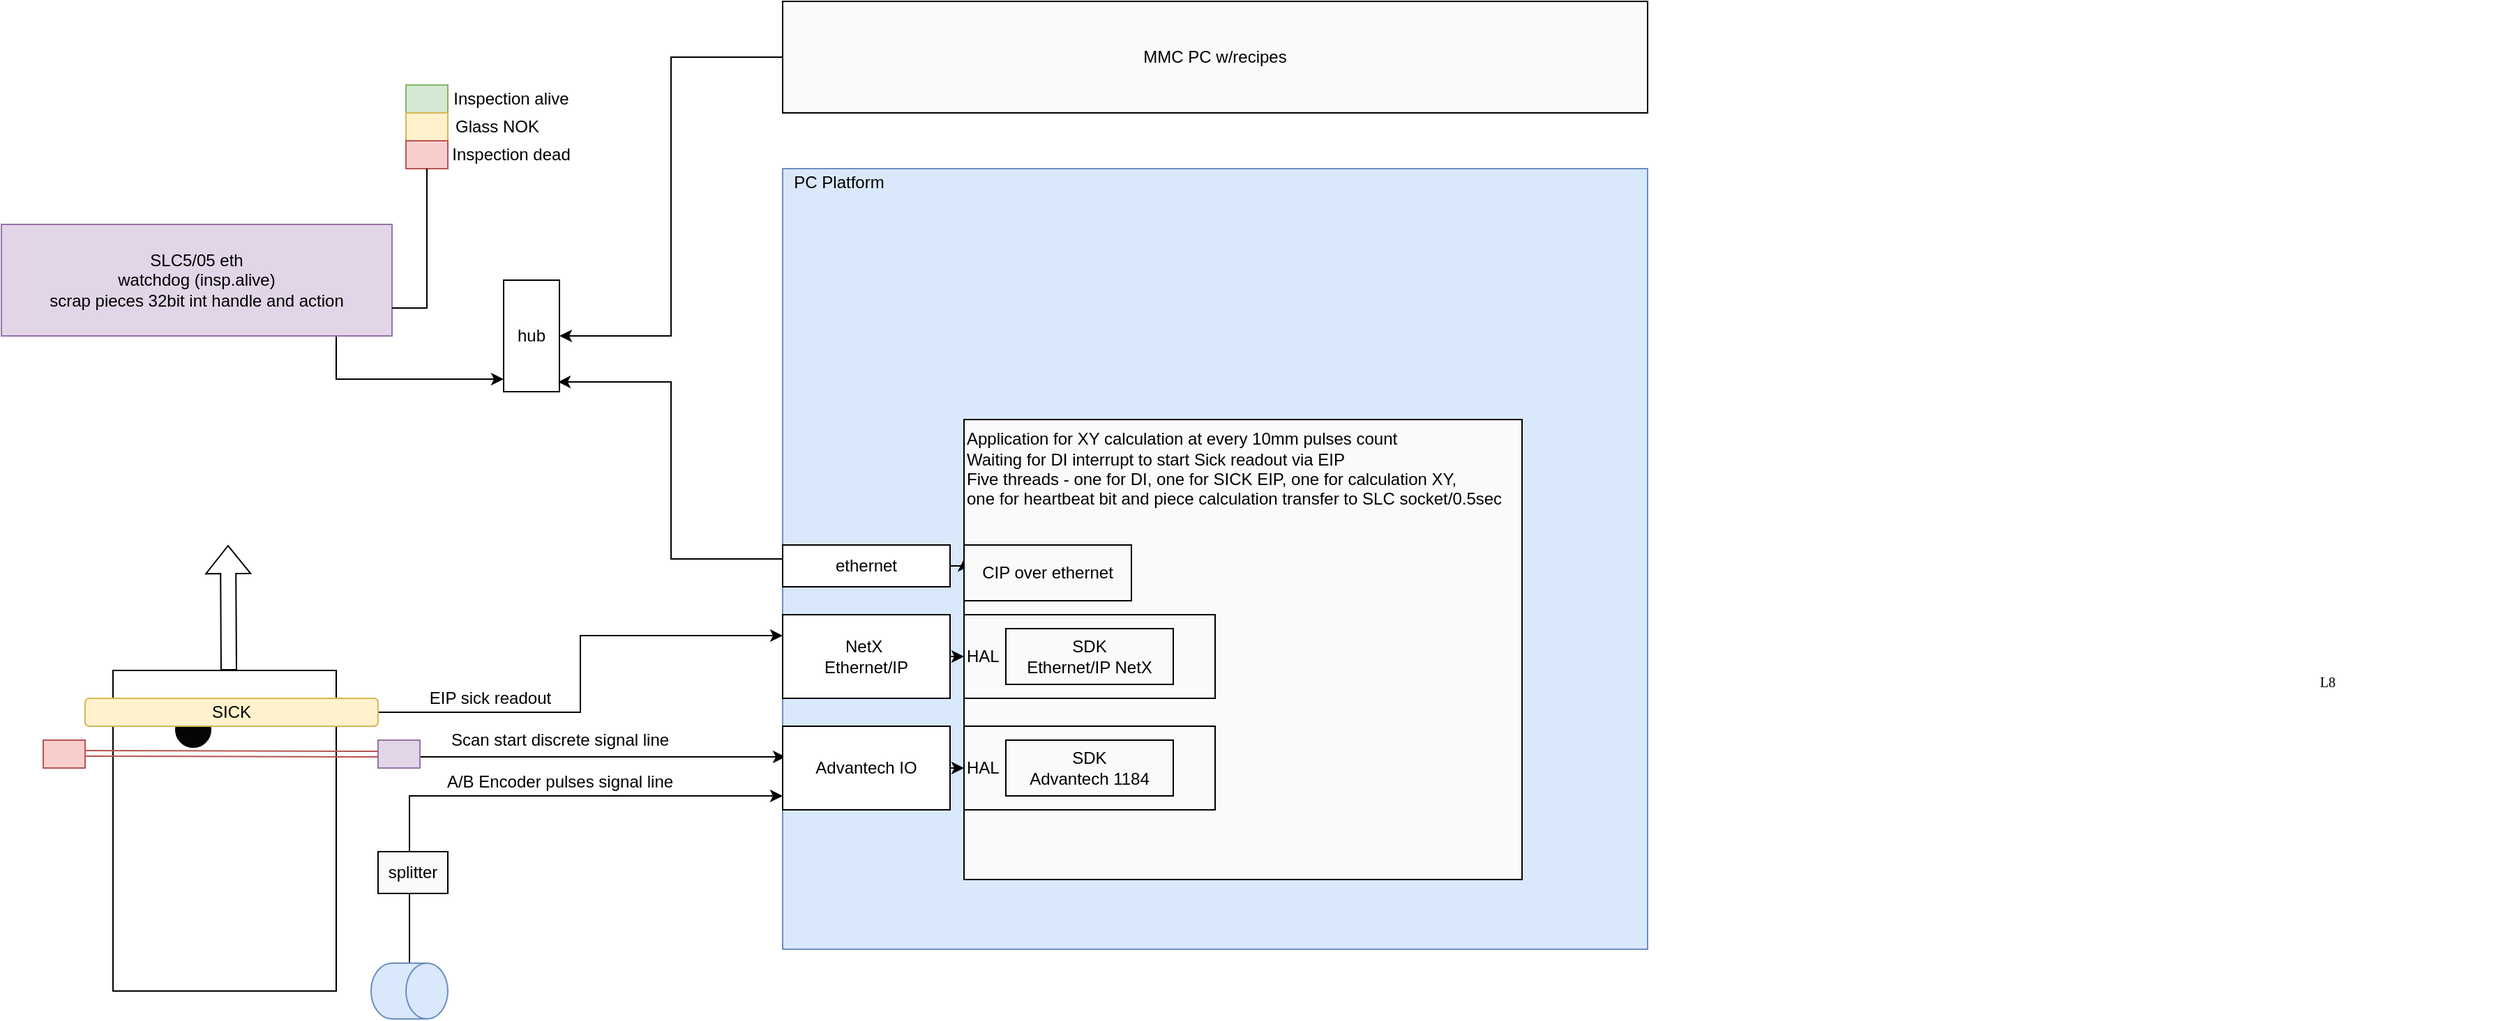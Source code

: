 <mxfile version="15.4.0" type="github" pages="3">
  <diagram name="schema" id="b5b7bab2-c9e2-2cf4-8b2a-24fd1a2a6d21">
    <mxGraphModel dx="3076" dy="1933" grid="1" gridSize="10" guides="1" tooltips="1" connect="1" arrows="1" fold="1" page="1" pageScale="1" pageWidth="827" pageHeight="1169" background="none" math="0" shadow="0">
      <root>
        <mxCell id="0" />
        <mxCell id="1" parent="0" />
        <mxCell id="6e0c8c40b5770093-73" value="L8" style="text;html=1;align=left;verticalAlign=top;spacingTop=-4;fontSize=10;fontFamily=Verdana" parent="1" vertex="1">
          <mxGeometry x="180" y="40" width="130" height="20" as="geometry" />
        </mxCell>
        <mxCell id="KYpOYc-SYpL99tiq2sUf-9" style="edgeStyle=orthogonalEdgeStyle;rounded=0;orthogonalLoop=1;jettySize=auto;html=1;entryX=0;entryY=0.888;entryDx=0;entryDy=0;entryPerimeter=0;" edge="1" parent="1" source="KYpOYc-SYpL99tiq2sUf-1" target="KYpOYc-SYpL99tiq2sUf-7">
          <mxGeometry relative="1" as="geometry">
            <Array as="points">
              <mxPoint x="-1240" y="-169" />
            </Array>
          </mxGeometry>
        </mxCell>
        <mxCell id="KYpOYc-SYpL99tiq2sUf-1" value="SLC5/05 eth&lt;br&gt;watchdog (insp.alive)&lt;br&gt;scrap pieces 32bit int handle and action&lt;br&gt;" style="rounded=0;whiteSpace=wrap;html=1;fillColor=#e1d5e7;strokeColor=#9673a6;" vertex="1" parent="1">
          <mxGeometry x="-1480" y="-280" width="280" height="80" as="geometry" />
        </mxCell>
        <mxCell id="KYpOYc-SYpL99tiq2sUf-2" value="" style="rounded=0;whiteSpace=wrap;html=1;fillColor=#d5e8d4;strokeColor=#82b366;" vertex="1" parent="1">
          <mxGeometry x="-1190" y="-380" width="30" height="20" as="geometry" />
        </mxCell>
        <mxCell id="KYpOYc-SYpL99tiq2sUf-3" value="" style="rounded=0;whiteSpace=wrap;html=1;fillColor=#fff2cc;strokeColor=#d6b656;" vertex="1" parent="1">
          <mxGeometry x="-1190" y="-360" width="30" height="20" as="geometry" />
        </mxCell>
        <mxCell id="KYpOYc-SYpL99tiq2sUf-4" value="" style="rounded=0;whiteSpace=wrap;html=1;fillColor=#f8cecc;strokeColor=#b85450;" vertex="1" parent="1">
          <mxGeometry x="-1190" y="-340" width="30" height="20" as="geometry" />
        </mxCell>
        <mxCell id="KYpOYc-SYpL99tiq2sUf-6" value="" style="endArrow=none;html=1;rounded=0;edgeStyle=orthogonalEdgeStyle;entryX=0.5;entryY=1;entryDx=0;entryDy=0;" edge="1" parent="1" target="KYpOYc-SYpL99tiq2sUf-4">
          <mxGeometry width="50" height="50" relative="1" as="geometry">
            <mxPoint x="-1200" y="-220" as="sourcePoint" />
            <mxPoint x="-1150" y="-270" as="targetPoint" />
            <Array as="points">
              <mxPoint x="-1175" y="-220" />
            </Array>
          </mxGeometry>
        </mxCell>
        <mxCell id="KYpOYc-SYpL99tiq2sUf-7" value="hub" style="rounded=0;whiteSpace=wrap;html=1;" vertex="1" parent="1">
          <mxGeometry x="-1120" y="-240" width="40" height="80" as="geometry" />
        </mxCell>
        <mxCell id="KYpOYc-SYpL99tiq2sUf-11" style="edgeStyle=orthogonalEdgeStyle;rounded=0;orthogonalLoop=1;jettySize=auto;html=1;entryX=0.975;entryY=0.913;entryDx=0;entryDy=0;entryPerimeter=0;" edge="1" parent="1" source="KYpOYc-SYpL99tiq2sUf-10" target="KYpOYc-SYpL99tiq2sUf-7">
          <mxGeometry relative="1" as="geometry" />
        </mxCell>
        <mxCell id="KYpOYc-SYpL99tiq2sUf-10" value="" style="rounded=0;whiteSpace=wrap;html=1;fillColor=#dae8fc;strokeColor=#6c8ebf;" vertex="1" parent="1">
          <mxGeometry x="-920" y="-320" width="620" height="560" as="geometry" />
        </mxCell>
        <mxCell id="KYpOYc-SYpL99tiq2sUf-54" style="edgeStyle=orthogonalEdgeStyle;rounded=0;orthogonalLoop=1;jettySize=auto;html=1;exitX=1;exitY=0.5;exitDx=0;exitDy=0;entryX=0;entryY=0.25;entryDx=0;entryDy=0;" edge="1" parent="1" source="KYpOYc-SYpL99tiq2sUf-13" target="KYpOYc-SYpL99tiq2sUf-49">
          <mxGeometry relative="1" as="geometry" />
        </mxCell>
        <mxCell id="KYpOYc-SYpL99tiq2sUf-13" value="ethernet" style="rounded=0;whiteSpace=wrap;html=1;" vertex="1" parent="1">
          <mxGeometry x="-920" y="-50" width="120" height="30" as="geometry" />
        </mxCell>
        <mxCell id="KYpOYc-SYpL99tiq2sUf-47" style="edgeStyle=orthogonalEdgeStyle;rounded=0;orthogonalLoop=1;jettySize=auto;html=1;exitX=1;exitY=0.5;exitDx=0;exitDy=0;" edge="1" parent="1" source="KYpOYc-SYpL99tiq2sUf-14" target="KYpOYc-SYpL99tiq2sUf-45">
          <mxGeometry relative="1" as="geometry" />
        </mxCell>
        <mxCell id="KYpOYc-SYpL99tiq2sUf-14" value="NetX&amp;nbsp;&lt;br&gt;Ethernet/IP" style="rounded=0;whiteSpace=wrap;html=1;" vertex="1" parent="1">
          <mxGeometry x="-920" width="120" height="60" as="geometry" />
        </mxCell>
        <mxCell id="KYpOYc-SYpL99tiq2sUf-15" value="" style="rounded=0;whiteSpace=wrap;html=1;" vertex="1" parent="1">
          <mxGeometry x="-1400" y="40" width="160" height="230" as="geometry" />
        </mxCell>
        <mxCell id="KYpOYc-SYpL99tiq2sUf-28" style="edgeStyle=orthogonalEdgeStyle;rounded=0;orthogonalLoop=1;jettySize=auto;html=1;entryX=0;entryY=0.25;entryDx=0;entryDy=0;" edge="1" parent="1" source="KYpOYc-SYpL99tiq2sUf-16" target="KYpOYc-SYpL99tiq2sUf-14">
          <mxGeometry relative="1" as="geometry" />
        </mxCell>
        <mxCell id="KYpOYc-SYpL99tiq2sUf-17" value="" style="rounded=0;whiteSpace=wrap;html=1;fillColor=#f8cecc;strokeColor=#b85450;" vertex="1" parent="1">
          <mxGeometry x="-1450" y="90" width="30" height="20" as="geometry" />
        </mxCell>
        <mxCell id="KYpOYc-SYpL99tiq2sUf-26" style="edgeStyle=orthogonalEdgeStyle;rounded=0;orthogonalLoop=1;jettySize=auto;html=1;entryX=0.017;entryY=0.367;entryDx=0;entryDy=0;entryPerimeter=0;" edge="1" parent="1" source="KYpOYc-SYpL99tiq2sUf-18" target="KYpOYc-SYpL99tiq2sUf-22">
          <mxGeometry relative="1" as="geometry">
            <Array as="points">
              <mxPoint x="-1110" y="102" />
              <mxPoint x="-1110" y="102" />
            </Array>
          </mxGeometry>
        </mxCell>
        <mxCell id="KYpOYc-SYpL99tiq2sUf-18" value="" style="rounded=0;whiteSpace=wrap;html=1;fillColor=#e1d5e7;strokeColor=#9673a6;" vertex="1" parent="1">
          <mxGeometry x="-1210" y="90" width="30" height="20" as="geometry" />
        </mxCell>
        <mxCell id="KYpOYc-SYpL99tiq2sUf-30" value="" style="ellipse;whiteSpace=wrap;html=1;aspect=fixed;fillColor=#050505;" vertex="1" parent="1">
          <mxGeometry x="-1355" y="70" width="25" height="25" as="geometry" />
        </mxCell>
        <mxCell id="KYpOYc-SYpL99tiq2sUf-19" value="" style="shape=link;html=1;rounded=0;edgeStyle=orthogonalEdgeStyle;entryX=0;entryY=0.5;entryDx=0;entryDy=0;fillColor=#f8cecc;strokeColor=#b85450;" edge="1" parent="1" target="KYpOYc-SYpL99tiq2sUf-18">
          <mxGeometry width="100" relative="1" as="geometry">
            <mxPoint x="-1420" y="99.5" as="sourcePoint" />
            <mxPoint x="-1320" y="99.5" as="targetPoint" />
          </mxGeometry>
        </mxCell>
        <mxCell id="KYpOYc-SYpL99tiq2sUf-48" style="edgeStyle=orthogonalEdgeStyle;rounded=0;orthogonalLoop=1;jettySize=auto;html=1;exitX=1;exitY=0.5;exitDx=0;exitDy=0;entryX=0;entryY=0.5;entryDx=0;entryDy=0;" edge="1" parent="1" source="KYpOYc-SYpL99tiq2sUf-22" target="KYpOYc-SYpL99tiq2sUf-43">
          <mxGeometry relative="1" as="geometry" />
        </mxCell>
        <mxCell id="KYpOYc-SYpL99tiq2sUf-22" value="Advantech IO" style="rounded=0;whiteSpace=wrap;html=1;" vertex="1" parent="1">
          <mxGeometry x="-920" y="80" width="120" height="60" as="geometry" />
        </mxCell>
        <mxCell id="KYpOYc-SYpL99tiq2sUf-24" style="edgeStyle=orthogonalEdgeStyle;rounded=0;orthogonalLoop=1;jettySize=auto;html=1;" edge="1" parent="1" source="KYpOYc-SYpL99tiq2sUf-23" target="KYpOYc-SYpL99tiq2sUf-22">
          <mxGeometry relative="1" as="geometry">
            <Array as="points">
              <mxPoint x="-1187" y="130" />
            </Array>
          </mxGeometry>
        </mxCell>
        <mxCell id="KYpOYc-SYpL99tiq2sUf-23" value="" style="shape=cylinder3;whiteSpace=wrap;html=1;boundedLbl=1;backgroundOutline=1;size=15;direction=south;fillColor=#dae8fc;strokeColor=#6c8ebf;" vertex="1" parent="1">
          <mxGeometry x="-1215" y="250" width="55" height="40" as="geometry" />
        </mxCell>
        <mxCell id="KYpOYc-SYpL99tiq2sUf-27" value="Scan start discrete signal line" style="text;html=1;align=center;verticalAlign=middle;resizable=0;points=[];autosize=1;strokeColor=none;fillColor=none;" vertex="1" parent="1">
          <mxGeometry x="-1165" y="80" width="170" height="20" as="geometry" />
        </mxCell>
        <mxCell id="KYpOYc-SYpL99tiq2sUf-29" value="EIP sick readout" style="text;html=1;align=center;verticalAlign=middle;resizable=0;points=[];autosize=1;strokeColor=none;fillColor=none;" vertex="1" parent="1">
          <mxGeometry x="-1180" y="50" width="100" height="20" as="geometry" />
        </mxCell>
        <mxCell id="KYpOYc-SYpL99tiq2sUf-16" value="SICK" style="rounded=1;whiteSpace=wrap;html=1;fillColor=#fff2cc;strokeColor=#d6b656;" vertex="1" parent="1">
          <mxGeometry x="-1420" y="60" width="210" height="20" as="geometry" />
        </mxCell>
        <mxCell id="KYpOYc-SYpL99tiq2sUf-31" value="" style="shape=flexArrow;endArrow=classic;html=1;rounded=0;edgeStyle=orthogonalEdgeStyle;width=11;endSize=6.33;" edge="1" parent="1">
          <mxGeometry width="50" height="50" relative="1" as="geometry">
            <mxPoint x="-1317" y="40" as="sourcePoint" />
            <mxPoint x="-1317.5" y="-50" as="targetPoint" />
            <Array as="points">
              <mxPoint x="-1317" y="40" />
              <mxPoint x="-1317" y="-5" />
            </Array>
          </mxGeometry>
        </mxCell>
        <mxCell id="KYpOYc-SYpL99tiq2sUf-33" value="A/B Encoder pulses signal line" style="text;html=1;align=center;verticalAlign=middle;resizable=0;points=[];autosize=1;strokeColor=none;fillColor=none;" vertex="1" parent="1">
          <mxGeometry x="-1170" y="110" width="180" height="20" as="geometry" />
        </mxCell>
        <mxCell id="KYpOYc-SYpL99tiq2sUf-34" value="splitter" style="rounded=0;whiteSpace=wrap;html=1;fillColor=#FAFAFA;" vertex="1" parent="1">
          <mxGeometry x="-1210" y="170" width="50" height="30" as="geometry" />
        </mxCell>
        <mxCell id="KYpOYc-SYpL99tiq2sUf-36" value="PC Platform" style="text;html=1;align=center;verticalAlign=middle;resizable=0;points=[];autosize=1;strokeColor=none;fillColor=none;" vertex="1" parent="1">
          <mxGeometry x="-920" y="-320" width="80" height="20" as="geometry" />
        </mxCell>
        <mxCell id="KYpOYc-SYpL99tiq2sUf-37" value="Inspection alive" style="text;html=1;align=center;verticalAlign=middle;resizable=0;points=[];autosize=1;strokeColor=none;fillColor=none;" vertex="1" parent="1">
          <mxGeometry x="-1165" y="-380" width="100" height="20" as="geometry" />
        </mxCell>
        <mxCell id="KYpOYc-SYpL99tiq2sUf-39" value="Inspection dead" style="text;html=1;align=center;verticalAlign=middle;resizable=0;points=[];autosize=1;strokeColor=none;fillColor=none;" vertex="1" parent="1">
          <mxGeometry x="-1165" y="-340" width="100" height="20" as="geometry" />
        </mxCell>
        <mxCell id="KYpOYc-SYpL99tiq2sUf-46" value="Application for XY calculation at every 10mm pulses count&lt;br&gt;Waiting for DI interrupt to start Sick readout via EIP&amp;nbsp;&lt;br&gt;Five threads - one for DI, one for SICK EIP, one for calculation XY,&lt;br&gt;one for heartbeat bit and piece calculation transfer to SLC socket/0.5sec&lt;br&gt;&lt;br&gt;&lt;br&gt;&lt;br&gt;&lt;br&gt;&lt;br&gt;&lt;br&gt;&lt;br&gt;&lt;br&gt;&lt;br&gt;&lt;br&gt;&lt;br&gt;&lt;br&gt;&lt;br&gt;&lt;br&gt;&lt;br&gt;&lt;br&gt;&lt;br&gt;&lt;br&gt;" style="rounded=0;whiteSpace=wrap;html=1;fillColor=#FAFAFA;align=left;" vertex="1" parent="1">
          <mxGeometry x="-790" y="-140" width="400" height="330" as="geometry" />
        </mxCell>
        <mxCell id="KYpOYc-SYpL99tiq2sUf-40" value="Glass NOK" style="text;html=1;align=center;verticalAlign=middle;resizable=0;points=[];autosize=1;strokeColor=none;fillColor=none;" vertex="1" parent="1">
          <mxGeometry x="-1165" y="-360" width="80" height="20" as="geometry" />
        </mxCell>
        <mxCell id="KYpOYc-SYpL99tiq2sUf-45" value="HAL" style="rounded=0;whiteSpace=wrap;html=1;fillColor=#FAFAFA;align=left;" vertex="1" parent="1">
          <mxGeometry x="-790" width="180" height="60" as="geometry" />
        </mxCell>
        <mxCell id="KYpOYc-SYpL99tiq2sUf-42" value="SDK &lt;br&gt;Ethernet/IP NetX" style="rounded=0;whiteSpace=wrap;html=1;fillColor=#FAFAFA;" vertex="1" parent="1">
          <mxGeometry x="-760" y="10" width="120" height="40" as="geometry" />
        </mxCell>
        <mxCell id="KYpOYc-SYpL99tiq2sUf-43" value="HAL" style="rounded=0;whiteSpace=wrap;html=1;fillColor=#FAFAFA;align=left;" vertex="1" parent="1">
          <mxGeometry x="-790" y="80" width="180" height="60" as="geometry" />
        </mxCell>
        <mxCell id="KYpOYc-SYpL99tiq2sUf-44" value="SDK &lt;br&gt;Advantech 1184" style="rounded=0;whiteSpace=wrap;html=1;fillColor=#FAFAFA;" vertex="1" parent="1">
          <mxGeometry x="-760" y="90" width="120" height="40" as="geometry" />
        </mxCell>
        <mxCell id="KYpOYc-SYpL99tiq2sUf-49" value="CIP over ethernet" style="rounded=0;whiteSpace=wrap;html=1;fillColor=#FAFAFA;" vertex="1" parent="1">
          <mxGeometry x="-790" y="-50" width="120" height="40" as="geometry" />
        </mxCell>
        <mxCell id="pPklBtH5Jq35X4aWWR5N-2" style="edgeStyle=orthogonalEdgeStyle;rounded=0;orthogonalLoop=1;jettySize=auto;html=1;entryX=1;entryY=0.5;entryDx=0;entryDy=0;" edge="1" parent="1" source="pPklBtH5Jq35X4aWWR5N-1" target="KYpOYc-SYpL99tiq2sUf-7">
          <mxGeometry relative="1" as="geometry" />
        </mxCell>
        <mxCell id="pPklBtH5Jq35X4aWWR5N-1" value="MMC PC w/recipes" style="rounded=0;whiteSpace=wrap;html=1;fillColor=#FAFAFA;" vertex="1" parent="1">
          <mxGeometry x="-920" y="-440" width="620" height="80" as="geometry" />
        </mxCell>
      </root>
    </mxGraphModel>
  </diagram>
  <diagram id="SpEmTZ6vk0YUr2YGCEAh" name="SEQ chart">
    <mxGraphModel dx="1422" dy="764" grid="1" gridSize="10" guides="1" tooltips="1" connect="1" arrows="1" fold="1" page="1" pageScale="1" pageWidth="827" pageHeight="1169" math="0" shadow="0">
      <root>
        <mxCell id="2e_64IFEb6oXo00INaOW-0" />
        <mxCell id="2e_64IFEb6oXo00INaOW-1" parent="2e_64IFEb6oXo00INaOW-0" />
        <mxCell id="2e_64IFEb6oXo00INaOW-2" value="SLC tasks" style="rounded=0;whiteSpace=wrap;html=1;fillColor=#FAFAFA;" vertex="1" parent="2e_64IFEb6oXo00INaOW-1">
          <mxGeometry x="40" y="40" width="200" height="40" as="geometry" />
        </mxCell>
        <mxCell id="2e_64IFEb6oXo00INaOW-3" value="" style="line;strokeWidth=2;direction=south;html=1;fillColor=#f8cecc;strokeColor=#b85450;" vertex="1" parent="2e_64IFEb6oXo00INaOW-1">
          <mxGeometry x="60" y="80" width="10" height="680" as="geometry" />
        </mxCell>
        <mxCell id="2e_64IFEb6oXo00INaOW-5" value="" style="line;strokeWidth=2;direction=south;html=1;fillColor=#FAFAFA;" vertex="1" parent="2e_64IFEb6oXo00INaOW-1">
          <mxGeometry x="110" y="80" width="10" height="660" as="geometry" />
        </mxCell>
        <mxCell id="2e_64IFEb6oXo00INaOW-6" value="" style="line;strokeWidth=2;direction=south;html=1;fillColor=#e3c800;strokeColor=#B09500;fontColor=#000000;" vertex="1" parent="2e_64IFEb6oXo00INaOW-1">
          <mxGeometry x="160" y="80" width="10" height="680" as="geometry" />
        </mxCell>
        <mxCell id="2e_64IFEb6oXo00INaOW-7" value="" style="line;strokeWidth=2;direction=south;html=1;fillColor=#FAFAFA;" vertex="1" parent="2e_64IFEb6oXo00INaOW-1">
          <mxGeometry x="210" y="80" width="10" height="680" as="geometry" />
        </mxCell>
        <mxCell id="2e_64IFEb6oXo00INaOW-8" value="PC tasks" style="rounded=0;whiteSpace=wrap;html=1;fillColor=#FAFAFA;" vertex="1" parent="2e_64IFEb6oXo00INaOW-1">
          <mxGeometry x="280" y="40" width="320" height="40" as="geometry" />
        </mxCell>
        <mxCell id="2e_64IFEb6oXo00INaOW-9" value="" style="line;strokeWidth=2;direction=south;html=1;fillColor=#f8cecc;strokeColor=#b85450;" vertex="1" parent="2e_64IFEb6oXo00INaOW-1">
          <mxGeometry x="290" y="80" width="10" height="680" as="geometry" />
        </mxCell>
        <mxCell id="2e_64IFEb6oXo00INaOW-10" value="" style="line;strokeWidth=2;direction=south;html=1;fillColor=#d0cee2;strokeColor=#56517e;" vertex="1" parent="2e_64IFEb6oXo00INaOW-1">
          <mxGeometry x="340" y="80" width="10" height="680" as="geometry" />
        </mxCell>
        <mxCell id="2e_64IFEb6oXo00INaOW-11" value="" style="line;strokeWidth=2;direction=south;html=1;fillColor=#fad9d5;strokeColor=#ae4132;" vertex="1" parent="2e_64IFEb6oXo00INaOW-1">
          <mxGeometry x="390" y="80" width="10" height="680" as="geometry" />
        </mxCell>
        <mxCell id="2e_64IFEb6oXo00INaOW-12" value="" style="line;strokeWidth=2;direction=south;html=1;fillColor=#0050ef;strokeColor=#001DBC;fontColor=#ffffff;" vertex="1" parent="2e_64IFEb6oXo00INaOW-1">
          <mxGeometry x="440" y="80" width="10" height="680" as="geometry" />
        </mxCell>
        <mxCell id="2e_64IFEb6oXo00INaOW-13" value="" style="line;strokeWidth=2;direction=south;html=1;fillColor=#e3c800;strokeColor=#B09500;fontColor=#000000;" vertex="1" parent="2e_64IFEb6oXo00INaOW-1">
          <mxGeometry x="510" y="80" width="10" height="680" as="geometry" />
        </mxCell>
        <mxCell id="2e_64IFEb6oXo00INaOW-16" value="" style="endArrow=classic;html=1;rounded=0;edgeStyle=orthogonalEdgeStyle;fillColor=#f8cecc;strokeColor=#b85450;exitX=0.513;exitY=0.6;exitDx=0;exitDy=0;exitPerimeter=0;" edge="1" parent="2e_64IFEb6oXo00INaOW-1">
          <mxGeometry relative="1" as="geometry">
            <mxPoint x="290" y="240.04" as="sourcePoint" />
            <mxPoint x="61" y="241.2" as="targetPoint" />
            <Array as="points">
              <mxPoint x="176" y="241" />
            </Array>
          </mxGeometry>
        </mxCell>
        <mxCell id="2e_64IFEb6oXo00INaOW-17" value="Heartbeat/0.5sec" style="edgeLabel;resizable=0;html=1;align=center;verticalAlign=middle;fillColor=#FAFAFA;" connectable="0" vertex="1" parent="2e_64IFEb6oXo00INaOW-16">
          <mxGeometry relative="1" as="geometry">
            <mxPoint x="14" y="-1" as="offset" />
          </mxGeometry>
        </mxCell>
        <mxCell id="ysJOgu0cOiIMqHiJRJiE-2" value="" style="endArrow=classic;html=1;rounded=0;edgeStyle=orthogonalEdgeStyle;fillColor=#f8cecc;strokeColor=#b85450;exitX=0.5;exitY=0.2;exitDx=0;exitDy=0;exitPerimeter=0;" edge="1" parent="2e_64IFEb6oXo00INaOW-1">
          <mxGeometry relative="1" as="geometry">
            <mxPoint x="65" y="280" as="sourcePoint" />
            <mxPoint x="290" y="280" as="targetPoint" />
            <Array as="points" />
          </mxGeometry>
        </mxCell>
        <mxCell id="ysJOgu0cOiIMqHiJRJiE-3" value="SLC system tag &quot;Online&quot;" style="edgeLabel;resizable=0;html=1;align=center;verticalAlign=middle;fillColor=#FAFAFA;" connectable="0" vertex="1" parent="ysJOgu0cOiIMqHiJRJiE-2">
          <mxGeometry relative="1" as="geometry">
            <mxPoint x="12" y="-10" as="offset" />
          </mxGeometry>
        </mxCell>
        <mxCell id="83XGF_n4W-D-rVPDnWAN-0" value="DI laser" style="rounded=0;whiteSpace=wrap;html=1;fontColor=#030303;fillColor=#FFFFFF;" vertex="1" parent="2e_64IFEb6oXo00INaOW-1">
          <mxGeometry x="620" y="40" width="60" height="40" as="geometry" />
        </mxCell>
        <mxCell id="83XGF_n4W-D-rVPDnWAN-1" value="SICK" style="rounded=0;whiteSpace=wrap;html=1;fontColor=#030303;fillColor=#FFFFFF;" vertex="1" parent="2e_64IFEb6oXo00INaOW-1">
          <mxGeometry x="690" y="40" width="60" height="40" as="geometry" />
        </mxCell>
        <mxCell id="83XGF_n4W-D-rVPDnWAN-2" value="Encoder" style="rounded=0;whiteSpace=wrap;html=1;fontColor=#030303;fillColor=#FFFFFF;" vertex="1" parent="2e_64IFEb6oXo00INaOW-1">
          <mxGeometry x="760" y="40" width="60" height="40" as="geometry" />
        </mxCell>
        <mxCell id="83XGF_n4W-D-rVPDnWAN-3" value="" style="line;strokeWidth=2;direction=south;html=1;fillColor=#fad9d5;strokeColor=#ae4132;" vertex="1" parent="2e_64IFEb6oXo00INaOW-1">
          <mxGeometry x="630" y="80" width="10" height="680" as="geometry" />
        </mxCell>
        <mxCell id="83XGF_n4W-D-rVPDnWAN-4" value="" style="line;strokeWidth=2;direction=south;html=1;fillColor=#0050ef;strokeColor=#001DBC;fontColor=#ffffff;" vertex="1" parent="2e_64IFEb6oXo00INaOW-1">
          <mxGeometry x="700" y="80" width="10" height="680" as="geometry" />
        </mxCell>
        <mxCell id="83XGF_n4W-D-rVPDnWAN-5" value="" style="line;strokeWidth=2;direction=south;html=1;fillColor=#008a00;strokeColor=#005700;fontColor=#ffffff;" vertex="1" parent="2e_64IFEb6oXo00INaOW-1">
          <mxGeometry x="770" y="80" width="10" height="680" as="geometry" />
        </mxCell>
        <mxCell id="83XGF_n4W-D-rVPDnWAN-8" value="" style="endArrow=classic;html=1;rounded=0;edgeStyle=orthogonalEdgeStyle;fillColor=#fad9d5;strokeColor=#ae4132;entryX=0.057;entryY=0.7;entryDx=0;entryDy=0;entryPerimeter=0;" edge="1" parent="2e_64IFEb6oXo00INaOW-1">
          <mxGeometry relative="1" as="geometry">
            <mxPoint x="630" y="210.24" as="sourcePoint" />
            <mxPoint x="393" y="210" as="targetPoint" />
            <Array as="points">
              <mxPoint x="400" y="211.24" />
              <mxPoint x="400" y="210.24" />
            </Array>
          </mxGeometry>
        </mxCell>
        <mxCell id="83XGF_n4W-D-rVPDnWAN-21" value="Start measure (interrupt)&amp;nbsp;" style="edgeLabel;html=1;align=center;verticalAlign=middle;resizable=0;points=[];fontColor=#030303;" vertex="1" connectable="0" parent="83XGF_n4W-D-rVPDnWAN-8">
          <mxGeometry x="0.354" y="-3" relative="1" as="geometry">
            <mxPoint x="51" y="-10" as="offset" />
          </mxGeometry>
        </mxCell>
        <mxCell id="83XGF_n4W-D-rVPDnWAN-10" value="" style="endArrow=classic;html=1;rounded=0;edgeStyle=orthogonalEdgeStyle;fillColor=#f8cecc;strokeColor=#0623B8;entryX=0.074;entryY=0.8;entryDx=0;entryDy=0;entryPerimeter=0;" edge="1" parent="2e_64IFEb6oXo00INaOW-1">
          <mxGeometry relative="1" as="geometry">
            <mxPoint x="450" y="253" as="sourcePoint" />
            <mxPoint x="702" y="253.32" as="targetPoint" />
            <Array as="points">
              <mxPoint x="640" y="253" />
              <mxPoint x="640" y="253" />
            </Array>
          </mxGeometry>
        </mxCell>
        <mxCell id="83XGF_n4W-D-rVPDnWAN-11" value="Ask for SICK data" style="edgeLabel;resizable=0;html=1;align=center;verticalAlign=middle;fillColor=#FAFAFA;" connectable="0" vertex="1" parent="83XGF_n4W-D-rVPDnWAN-10">
          <mxGeometry relative="1" as="geometry" />
        </mxCell>
        <mxCell id="83XGF_n4W-D-rVPDnWAN-12" value="" style="endArrow=classic;html=1;rounded=0;edgeStyle=orthogonalEdgeStyle;fillColor=#f8cecc;strokeColor=#0623B8;" edge="1" parent="2e_64IFEb6oXo00INaOW-1">
          <mxGeometry relative="1" as="geometry">
            <mxPoint x="702" y="276" as="sourcePoint" />
            <mxPoint x="447" y="273" as="targetPoint" />
            <Array as="points">
              <mxPoint x="702" y="273" />
              <mxPoint x="447" y="273" />
            </Array>
          </mxGeometry>
        </mxCell>
        <mxCell id="83XGF_n4W-D-rVPDnWAN-13" value="SICK data" style="edgeLabel;resizable=0;html=1;align=center;verticalAlign=middle;fillColor=#FAFAFA;" connectable="0" vertex="1" parent="83XGF_n4W-D-rVPDnWAN-12">
          <mxGeometry relative="1" as="geometry" />
        </mxCell>
        <mxCell id="83XGF_n4W-D-rVPDnWAN-14" value="" style="endArrow=none;dashed=1;html=1;rounded=0;fontColor=#030303;strokeColor=#005700;edgeStyle=orthogonalEdgeStyle;exitX=0.269;exitY=0.1;exitDx=0;exitDy=0;exitPerimeter=0;fillColor=#008a00;strokeWidth=2;entryX=0.306;entryY=0.3;entryDx=0;entryDy=0;entryPerimeter=0;" edge="1" parent="2e_64IFEb6oXo00INaOW-1" target="83XGF_n4W-D-rVPDnWAN-5">
          <mxGeometry width="50" height="50" relative="1" as="geometry">
            <mxPoint x="399" y="375.92" as="sourcePoint" />
            <mxPoint x="770" y="291" as="targetPoint" />
            <Array as="points">
              <mxPoint x="399" y="291" />
              <mxPoint x="777" y="291" />
            </Array>
          </mxGeometry>
        </mxCell>
        <mxCell id="83XGF_n4W-D-rVPDnWAN-15" value="Pulses" style="edgeLabel;html=1;align=center;verticalAlign=middle;resizable=0;points=[];fontColor=#030303;" vertex="1" connectable="0" parent="83XGF_n4W-D-rVPDnWAN-14">
          <mxGeometry x="-0.118" relative="1" as="geometry">
            <mxPoint x="50" y="9" as="offset" />
          </mxGeometry>
        </mxCell>
        <mxCell id="83XGF_n4W-D-rVPDnWAN-16" value="Count 10mm" style="text;html=1;strokeColor=none;fillColor=none;align=center;verticalAlign=middle;whiteSpace=wrap;rounded=0;fontColor=#030303;rotation=270;" vertex="1" parent="2e_64IFEb6oXo00INaOW-1">
          <mxGeometry x="360" y="313" width="90" height="30" as="geometry" />
        </mxCell>
        <mxCell id="83XGF_n4W-D-rVPDnWAN-17" value="" style="endArrow=classic;html=1;rounded=0;edgeStyle=orthogonalEdgeStyle;fillColor=#f8cecc;strokeColor=#0623B8;entryX=0.074;entryY=0.8;entryDx=0;entryDy=0;entryPerimeter=0;" edge="1" parent="2e_64IFEb6oXo00INaOW-1">
          <mxGeometry relative="1" as="geometry">
            <mxPoint x="450" y="383" as="sourcePoint" />
            <mxPoint x="702" y="383.32" as="targetPoint" />
            <Array as="points">
              <mxPoint x="640" y="383" />
              <mxPoint x="640" y="383" />
            </Array>
          </mxGeometry>
        </mxCell>
        <mxCell id="83XGF_n4W-D-rVPDnWAN-18" value="Ask for SICK data" style="edgeLabel;resizable=0;html=1;align=center;verticalAlign=middle;fillColor=#FAFAFA;" connectable="0" vertex="1" parent="83XGF_n4W-D-rVPDnWAN-17">
          <mxGeometry relative="1" as="geometry" />
        </mxCell>
        <mxCell id="83XGF_n4W-D-rVPDnWAN-19" value="" style="endArrow=classic;html=1;rounded=0;edgeStyle=orthogonalEdgeStyle;fillColor=#f8cecc;strokeColor=#0623B8;" edge="1" parent="2e_64IFEb6oXo00INaOW-1">
          <mxGeometry relative="1" as="geometry">
            <mxPoint x="700" y="413" as="sourcePoint" />
            <mxPoint x="445" y="410" as="targetPoint" />
            <Array as="points">
              <mxPoint x="700" y="410" />
              <mxPoint x="445" y="410" />
            </Array>
          </mxGeometry>
        </mxCell>
        <mxCell id="83XGF_n4W-D-rVPDnWAN-20" value="SICK data" style="edgeLabel;resizable=0;html=1;align=center;verticalAlign=middle;fillColor=#FAFAFA;" connectable="0" vertex="1" parent="83XGF_n4W-D-rVPDnWAN-19">
          <mxGeometry relative="1" as="geometry" />
        </mxCell>
        <mxCell id="83XGF_n4W-D-rVPDnWAN-22" value="&lt;font color=&quot;#ff0000&quot;&gt;Advantech IO Thread&lt;/font&gt;" style="text;html=1;strokeColor=none;fillColor=none;align=center;verticalAlign=middle;whiteSpace=wrap;rounded=0;fontColor=#030303;rotation=270;" vertex="1" parent="2e_64IFEb6oXo00INaOW-1">
          <mxGeometry x="312" y="150" width="140" height="30" as="geometry" />
        </mxCell>
        <mxCell id="83XGF_n4W-D-rVPDnWAN-23" value="Heartbeat thread (insp_ok tag)" style="text;html=1;strokeColor=none;fillColor=none;align=center;verticalAlign=middle;whiteSpace=wrap;rounded=0;fontColor=#030303;rotation=270;" vertex="1" parent="2e_64IFEb6oXo00INaOW-1">
          <mxGeometry x="230" y="140" width="130" height="30" as="geometry" />
        </mxCell>
        <mxCell id="83XGF_n4W-D-rVPDnWAN-24" value="&lt;font color=&quot;#0623b8&quot;&gt;NetX EIP Thread&lt;/font&gt;" style="text;html=1;strokeColor=none;fillColor=none;align=center;verticalAlign=middle;whiteSpace=wrap;rounded=0;fontColor=#030303;rotation=270;" vertex="1" parent="2e_64IFEb6oXo00INaOW-1">
          <mxGeometry x="362" y="140" width="140" height="30" as="geometry" />
        </mxCell>
        <mxCell id="83XGF_n4W-D-rVPDnWAN-25" value="" style="endArrow=classic;html=1;rounded=0;edgeStyle=orthogonalEdgeStyle;fillColor=#fad9d5;strokeColor=#ae4132;entryX=0.651;entryY=1;entryDx=0;entryDy=0;entryPerimeter=0;" edge="1" parent="2e_64IFEb6oXo00INaOW-1" target="2e_64IFEb6oXo00INaOW-11">
          <mxGeometry relative="1" as="geometry">
            <mxPoint x="637" y="523.24" as="sourcePoint" />
            <mxPoint x="400" y="523" as="targetPoint" />
            <Array as="points">
              <mxPoint x="407" y="524" />
              <mxPoint x="407" y="523" />
            </Array>
          </mxGeometry>
        </mxCell>
        <mxCell id="83XGF_n4W-D-rVPDnWAN-26" value="Stop measurement" style="edgeLabel;html=1;align=center;verticalAlign=middle;resizable=0;points=[];fontColor=#030303;" vertex="1" connectable="0" parent="83XGF_n4W-D-rVPDnWAN-25">
          <mxGeometry x="0.354" y="-3" relative="1" as="geometry">
            <mxPoint as="offset" />
          </mxGeometry>
        </mxCell>
        <mxCell id="83XGF_n4W-D-rVPDnWAN-29" value="Start ask" style="html=1;verticalAlign=bottom;startArrow=oval;startFill=1;endArrow=block;startSize=8;rounded=0;fontColor=#030303;strokeColor=#0623B8;edgeStyle=orthogonalEdgeStyle;" edge="1" parent="2e_64IFEb6oXo00INaOW-1">
          <mxGeometry width="60" relative="1" as="geometry">
            <mxPoint x="400" y="253" as="sourcePoint" />
            <mxPoint x="445" y="253" as="targetPoint" />
            <Array as="points">
              <mxPoint x="420" y="253" />
              <mxPoint x="420" y="253" />
            </Array>
          </mxGeometry>
        </mxCell>
        <mxCell id="83XGF_n4W-D-rVPDnWAN-33" value="Start ask" style="html=1;verticalAlign=bottom;startArrow=oval;startFill=1;endArrow=block;startSize=8;rounded=0;fontColor=#030303;strokeColor=#0623B8;edgeStyle=orthogonalEdgeStyle;exitX=0.276;exitY=0.3;exitDx=0;exitDy=0;exitPerimeter=0;" edge="1" parent="2e_64IFEb6oXo00INaOW-1">
          <mxGeometry width="60" relative="1" as="geometry">
            <mxPoint x="397" y="380.68" as="sourcePoint" />
            <mxPoint x="440" y="381" as="targetPoint" />
            <Array as="points">
              <mxPoint x="420" y="381" />
              <mxPoint x="420" y="381" />
            </Array>
          </mxGeometry>
        </mxCell>
        <mxCell id="83XGF_n4W-D-rVPDnWAN-35" value="Calculation thread" style="text;html=1;strokeColor=none;fillColor=none;align=center;verticalAlign=middle;whiteSpace=wrap;rounded=0;fontColor=#030303;rotation=270;" vertex="1" parent="2e_64IFEb6oXo00INaOW-1">
          <mxGeometry x="450" y="120" width="100" height="30" as="geometry" />
        </mxCell>
        <mxCell id="KJjsgWp9bHFP0PNiDqT7-6" value="Semaphore driving Net" style="text;html=1;strokeColor=none;fillColor=none;align=center;verticalAlign=middle;whiteSpace=wrap;rounded=0;fontColor=#030303;rotation=90;" vertex="1" parent="2e_64IFEb6oXo00INaOW-1">
          <mxGeometry x="30" y="130" width="160" height="30" as="geometry" />
        </mxCell>
        <mxCell id="KJjsgWp9bHFP0PNiDqT7-7" value="Heartbeat/Watchdog NET" style="text;html=1;strokeColor=none;fillColor=none;align=center;verticalAlign=middle;whiteSpace=wrap;rounded=0;fontColor=#030303;rotation=90;" vertex="1" parent="2e_64IFEb6oXo00INaOW-1">
          <mxGeometry x="-20" y="140" width="160" height="30" as="geometry" />
        </mxCell>
        <mxCell id="CEKpalH_2h4n6_P1-YVk-0" value="" style="endArrow=none;dashed=1;html=1;rounded=0;fontColor=#030303;strokeColor=#005700;edgeStyle=orthogonalEdgeStyle;exitX=0.269;exitY=0.1;exitDx=0;exitDy=0;exitPerimeter=0;fillColor=#008a00;strokeWidth=2;entryX=0.306;entryY=0.3;entryDx=0;entryDy=0;entryPerimeter=0;" edge="1" parent="2e_64IFEb6oXo00INaOW-1">
          <mxGeometry width="50" height="50" relative="1" as="geometry">
            <mxPoint x="400" y="507.84" as="sourcePoint" />
            <mxPoint x="778" y="420.0" as="targetPoint" />
            <Array as="points">
              <mxPoint x="400" y="422.92" />
              <mxPoint x="778" y="422.92" />
            </Array>
          </mxGeometry>
        </mxCell>
        <mxCell id="CEKpalH_2h4n6_P1-YVk-1" value="Pulses" style="edgeLabel;html=1;align=center;verticalAlign=middle;resizable=0;points=[];fontColor=#030303;" vertex="1" connectable="0" parent="CEKpalH_2h4n6_P1-YVk-0">
          <mxGeometry x="-0.118" relative="1" as="geometry">
            <mxPoint x="19" y="7" as="offset" />
          </mxGeometry>
        </mxCell>
        <mxCell id="CEKpalH_2h4n6_P1-YVk-2" value="Count 10mm" style="text;html=1;strokeColor=none;fillColor=none;align=center;verticalAlign=middle;whiteSpace=wrap;rounded=0;fontColor=#030303;rotation=270;" vertex="1" parent="2e_64IFEb6oXo00INaOW-1">
          <mxGeometry x="362" y="450" width="90" height="30" as="geometry" />
        </mxCell>
        <mxCell id="CEKpalH_2h4n6_P1-YVk-3" value="&lt;font color=&quot;#e80202&quot;&gt;To_calculate&lt;/font&gt;" style="html=1;verticalAlign=bottom;startArrow=oval;startFill=1;endArrow=block;startSize=8;rounded=0;fontColor=#030303;strokeColor=#A50040;edgeStyle=orthogonalEdgeStyle;entryX=0.324;entryY=0.6;entryDx=0;entryDy=0;entryPerimeter=0;fillColor=#d80073;" edge="1" parent="2e_64IFEb6oXo00INaOW-1" target="2e_64IFEb6oXo00INaOW-13">
          <mxGeometry y="-20" width="60" relative="1" as="geometry">
            <mxPoint x="450" y="300" as="sourcePoint" />
            <mxPoint x="510" y="320" as="targetPoint" />
            <Array as="points">
              <mxPoint x="500" y="300" />
              <mxPoint x="500" y="300" />
            </Array>
            <mxPoint as="offset" />
          </mxGeometry>
        </mxCell>
        <mxCell id="CEKpalH_2h4n6_P1-YVk-6" value="&lt;font color=&quot;#e80202&quot;&gt;To_calculate&lt;/font&gt;" style="html=1;verticalAlign=bottom;startArrow=oval;startFill=1;endArrow=block;startSize=8;rounded=0;fontColor=#030303;strokeColor=#A50040;edgeStyle=orthogonalEdgeStyle;fillColor=#d80073;exitX=0.529;exitY=0.1;exitDx=0;exitDy=0;exitPerimeter=0;entryX=0.528;entryY=0.4;entryDx=0;entryDy=0;entryPerimeter=0;" edge="1" parent="2e_64IFEb6oXo00INaOW-1" source="2e_64IFEb6oXo00INaOW-12" target="2e_64IFEb6oXo00INaOW-13">
          <mxGeometry y="-20" width="60" relative="1" as="geometry">
            <mxPoint x="480" y="440" as="sourcePoint" />
            <mxPoint x="510" y="440" as="targetPoint" />
            <Array as="points" />
            <mxPoint as="offset" />
          </mxGeometry>
        </mxCell>
        <mxCell id="CEKpalH_2h4n6_P1-YVk-9" value="" style="endArrow=classic;html=1;rounded=0;edgeStyle=orthogonalEdgeStyle;fillColor=#e3c800;strokeColor=#B09500;exitX=0.704;exitY=0.5;exitDx=0;exitDy=0;exitPerimeter=0;strokeWidth=3;startArrow=none;" edge="1" parent="2e_64IFEb6oXo00INaOW-1" source="FMaT5Ic2TsRxSHH4M47t-0">
          <mxGeometry relative="1" as="geometry">
            <mxPoint x="515" y="583.0" as="sourcePoint" />
            <mxPoint x="170" y="584.28" as="targetPoint" />
            <Array as="points" />
          </mxGeometry>
        </mxCell>
        <mxCell id="CEKpalH_2h4n6_P1-YVk-11" value="Pieces processingNET" style="text;html=1;strokeColor=none;fillColor=none;align=center;verticalAlign=middle;whiteSpace=wrap;rounded=0;fontColor=#030303;rotation=90;" vertex="1" parent="2e_64IFEb6oXo00INaOW-1">
          <mxGeometry x="70" y="140" width="160" height="30" as="geometry" />
        </mxCell>
        <mxCell id="o3DVjWSle9Ce6SQ56I4b-0" value="New GlassNo" style="html=1;verticalAlign=bottom;startArrow=oval;startFill=1;endArrow=block;startSize=8;rounded=0;fontColor=#030303;strokeColor=#B20000;edgeStyle=orthogonalEdgeStyle;entryX=0.228;entryY=0.635;entryDx=0;entryDy=0;entryPerimeter=0;fillColor=#e51400;" edge="1" parent="2e_64IFEb6oXo00INaOW-1" target="2e_64IFEb6oXo00INaOW-13">
          <mxGeometry width="60" relative="1" as="geometry">
            <mxPoint x="396" y="235" as="sourcePoint" />
            <mxPoint x="510" y="235" as="targetPoint" />
            <Array as="points" />
          </mxGeometry>
        </mxCell>
        <mxCell id="o3DVjWSle9Ce6SQ56I4b-3" value="Measurement_complete" style="html=1;verticalAlign=bottom;startArrow=oval;startFill=1;endArrow=block;startSize=8;rounded=0;fontColor=#030303;strokeColor=#B20000;edgeStyle=orthogonalEdgeStyle;entryX=0.228;entryY=0.635;entryDx=0;entryDy=0;entryPerimeter=0;fillColor=#e51400;" edge="1" parent="2e_64IFEb6oXo00INaOW-1">
          <mxGeometry width="60" relative="1" as="geometry">
            <mxPoint x="400" y="550.0" as="sourcePoint" />
            <mxPoint x="517.65" y="550.04" as="targetPoint" />
            <Array as="points" />
          </mxGeometry>
        </mxCell>
        <mxCell id="o3DVjWSle9Ce6SQ56I4b-7" value="Ok" style="html=1;verticalAlign=bottom;endArrow=open;dashed=1;endSize=8;rounded=0;fontColor=#030303;strokeColor=#B09500;strokeWidth=1;edgeStyle=orthogonalEdgeStyle;fillColor=#e3c800;" edge="1" parent="2e_64IFEb6oXo00INaOW-1">
          <mxGeometry x="-0.145" y="10" relative="1" as="geometry">
            <mxPoint x="510" y="328" as="sourcePoint" />
            <mxPoint x="450" y="328" as="targetPoint" />
            <Array as="points">
              <mxPoint x="475" y="328" />
            </Array>
            <mxPoint as="offset" />
          </mxGeometry>
        </mxCell>
        <mxCell id="o3DVjWSle9Ce6SQ56I4b-8" value="Ok" style="html=1;verticalAlign=bottom;endArrow=open;dashed=1;endSize=8;rounded=0;fontColor=#030303;strokeColor=#B09500;strokeWidth=1;edgeStyle=orthogonalEdgeStyle;fillColor=#e3c800;" edge="1" parent="2e_64IFEb6oXo00INaOW-1">
          <mxGeometry x="-0.145" y="10" relative="1" as="geometry">
            <mxPoint x="510" y="464.66" as="sourcePoint" />
            <mxPoint x="450" y="464.66" as="targetPoint" />
            <Array as="points">
              <mxPoint x="475" y="464.66" />
            </Array>
            <mxPoint as="offset" />
          </mxGeometry>
        </mxCell>
        <mxCell id="o3DVjWSle9Ce6SQ56I4b-9" value="Ok" style="html=1;verticalAlign=bottom;endArrow=open;dashed=1;endSize=8;rounded=0;fontColor=#030303;strokeColor=#B09500;strokeWidth=1;edgeStyle=orthogonalEdgeStyle;fillColor=#e3c800;entryX=0.71;entryY=0.376;entryDx=0;entryDy=0;entryPerimeter=0;" edge="1" parent="2e_64IFEb6oXo00INaOW-1" target="2e_64IFEb6oXo00INaOW-11">
          <mxGeometry x="-0.145" y="10" relative="1" as="geometry">
            <mxPoint x="512" y="560" as="sourcePoint" />
            <mxPoint x="452" y="560" as="targetPoint" />
            <Array as="points">
              <mxPoint x="512" y="563" />
            </Array>
            <mxPoint as="offset" />
          </mxGeometry>
        </mxCell>
        <mxCell id="o3DVjWSle9Ce6SQ56I4b-13" value="APP User Interface" style="text;html=1;strokeColor=none;fillColor=none;align=center;verticalAlign=middle;whiteSpace=wrap;rounded=0;fontColor=#030303;rotation=270;" vertex="1" parent="2e_64IFEb6oXo00INaOW-1">
          <mxGeometry x="270" y="140" width="130" height="30" as="geometry" />
        </mxCell>
        <mxCell id="o3DVjWSle9Ce6SQ56I4b-14" value="" style="endArrow=classic;html=1;rounded=0;edgeStyle=orthogonalEdgeStyle;fillColor=#f8cecc;strokeColor=#0623B8;" edge="1" parent="2e_64IFEb6oXo00INaOW-1">
          <mxGeometry relative="1" as="geometry">
            <mxPoint x="440" y="280" as="sourcePoint" />
            <mxPoint x="345" y="280" as="targetPoint" />
            <Array as="points">
              <mxPoint x="440" y="283" />
              <mxPoint x="450" y="283" />
              <mxPoint x="450" y="280" />
            </Array>
          </mxGeometry>
        </mxCell>
        <mxCell id="o3DVjWSle9Ce6SQ56I4b-15" value="SICK OK" style="edgeLabel;resizable=0;html=1;align=center;verticalAlign=middle;fillColor=#FAFAFA;" connectable="0" vertex="1" parent="o3DVjWSle9Ce6SQ56I4b-14">
          <mxGeometry relative="1" as="geometry" />
        </mxCell>
        <mxCell id="o3DVjWSle9Ce6SQ56I4b-16" value="" style="endArrow=classic;html=1;rounded=0;edgeStyle=orthogonalEdgeStyle;fillColor=#f8cecc;strokeColor=#0623B8;" edge="1" parent="2e_64IFEb6oXo00INaOW-1">
          <mxGeometry relative="1" as="geometry">
            <mxPoint x="440" y="418.5" as="sourcePoint" />
            <mxPoint x="345" y="418.5" as="targetPoint" />
            <Array as="points">
              <mxPoint x="440" y="421.5" />
              <mxPoint x="450" y="421.5" />
              <mxPoint x="450" y="418.5" />
            </Array>
          </mxGeometry>
        </mxCell>
        <mxCell id="o3DVjWSle9Ce6SQ56I4b-17" value="SICK OK" style="edgeLabel;resizable=0;html=1;align=center;verticalAlign=middle;fillColor=#FAFAFA;" connectable="0" vertex="1" parent="o3DVjWSle9Ce6SQ56I4b-16">
          <mxGeometry relative="1" as="geometry">
            <mxPoint x="-5" y="-8" as="offset" />
          </mxGeometry>
        </mxCell>
        <mxCell id="FMaT5Ic2TsRxSHH4M47t-0" value="ETH" style="rounded=0;whiteSpace=wrap;html=1;fontColor=#030303;fillColor=#FFFFFF;" vertex="1" parent="2e_64IFEb6oXo00INaOW-1">
          <mxGeometry x="250" y="570" width="30" height="30" as="geometry" />
        </mxCell>
        <mxCell id="FMaT5Ic2TsRxSHH4M47t-1" value="" style="endArrow=none;html=1;rounded=0;edgeStyle=orthogonalEdgeStyle;fillColor=#e3c800;strokeColor=#B09500;exitX=0.704;exitY=0.5;exitDx=0;exitDy=0;exitPerimeter=0;strokeWidth=3;" edge="1" parent="2e_64IFEb6oXo00INaOW-1" target="FMaT5Ic2TsRxSHH4M47t-0">
          <mxGeometry relative="1" as="geometry">
            <mxPoint x="515" y="583.0" as="sourcePoint" />
            <mxPoint x="170" y="584.28" as="targetPoint" />
            <Array as="points">
              <mxPoint x="515" y="584.28" />
            </Array>
          </mxGeometry>
        </mxCell>
        <mxCell id="FMaT5Ic2TsRxSHH4M47t-2" value="Calc_result(32bit)+GlassNo(32bit)" style="edgeLabel;resizable=0;html=1;align=center;verticalAlign=middle;fillColor=#FAFAFA;" connectable="0" vertex="1" parent="FMaT5Ic2TsRxSHH4M47t-1">
          <mxGeometry relative="1" as="geometry" />
        </mxCell>
        <mxCell id="FMaT5Ic2TsRxSHH4M47t-3" value="EIP" style="rounded=0;whiteSpace=wrap;html=1;fontColor=#030303;fillColor=#FFFFFF;" vertex="1" parent="2e_64IFEb6oXo00INaOW-1">
          <mxGeometry x="650" y="240" width="30" height="40" as="geometry" />
        </mxCell>
        <mxCell id="FMaT5Ic2TsRxSHH4M47t-4" value="EIP" style="rounded=0;whiteSpace=wrap;html=1;fontColor=#030303;fillColor=#FFFFFF;" vertex="1" parent="2e_64IFEb6oXo00INaOW-1">
          <mxGeometry x="650" y="370" width="30" height="50" as="geometry" />
        </mxCell>
        <mxCell id="FMaT5Ic2TsRxSHH4M47t-8" value="ETH" style="rounded=0;whiteSpace=wrap;html=1;fontColor=#030303;fillColor=#FFFFFF;" vertex="1" parent="2e_64IFEb6oXo00INaOW-1">
          <mxGeometry x="250" y="230" width="30" height="60" as="geometry" />
        </mxCell>
        <mxCell id="FMaT5Ic2TsRxSHH4M47t-11" value="PCIe" style="rounded=0;whiteSpace=wrap;html=1;fontColor=#ffffff;fillColor=#e51400;strokeColor=#B20000;" vertex="1" parent="2e_64IFEb6oXo00INaOW-1">
          <mxGeometry x="380" y="80" width="30" height="20" as="geometry" />
        </mxCell>
        <mxCell id="FMaT5Ic2TsRxSHH4M47t-12" value="PCIe" style="rounded=0;whiteSpace=wrap;html=1;fontColor=#ffffff;fillColor=#0050ef;strokeColor=#001DBC;" vertex="1" parent="2e_64IFEb6oXo00INaOW-1">
          <mxGeometry x="430" y="80" width="30" height="20" as="geometry" />
        </mxCell>
      </root>
    </mxGraphModel>
  </diagram>
  <diagram id="U5TTQQDUQVNXGmcicdJM" name="Main window">
    <mxGraphModel dx="1422" dy="764" grid="1" gridSize="10" guides="1" tooltips="1" connect="1" arrows="1" fold="1" page="1" pageScale="1" pageWidth="827" pageHeight="1169" math="0" shadow="0">
      <root>
        <mxCell id="bd9UMglFSNKdqjaH5J-T-0" />
        <mxCell id="bd9UMglFSNKdqjaH5J-T-1" parent="bd9UMglFSNKdqjaH5J-T-0" />
        <mxCell id="bd9UMglFSNKdqjaH5J-T-2" value="" style="rounded=0;whiteSpace=wrap;html=1;fillColor=#292929;" vertex="1" parent="bd9UMglFSNKdqjaH5J-T-1">
          <mxGeometry x="80" y="20" width="720" height="460" as="geometry" />
        </mxCell>
        <mxCell id="bd9UMglFSNKdqjaH5J-T-3" value="12:44&amp;nbsp;" style="rounded=0;whiteSpace=wrap;html=1;fillColor=#FAFAFA;" vertex="1" parent="bd9UMglFSNKdqjaH5J-T-1">
          <mxGeometry x="180" y="460" width="600" height="20" as="geometry" />
        </mxCell>
        <mxCell id="bd9UMglFSNKdqjaH5J-T-4" value="" style="ellipse;whiteSpace=wrap;html=1;fillColor=#d5e8d4;strokeColor=#82b366;" vertex="1" parent="bd9UMglFSNKdqjaH5J-T-1">
          <mxGeometry x="90" y="390" width="20" height="20" as="geometry" />
        </mxCell>
        <mxCell id="bd9UMglFSNKdqjaH5J-T-5" value="" style="ellipse;whiteSpace=wrap;html=1;fillColor=#d5e8d4;strokeColor=#82b366;" vertex="1" parent="bd9UMglFSNKdqjaH5J-T-1">
          <mxGeometry x="90" y="420" width="20" height="20" as="geometry" />
        </mxCell>
        <mxCell id="bd9UMglFSNKdqjaH5J-T-6" value="" style="ellipse;whiteSpace=wrap;html=1;fillColor=#d5e8d4;strokeColor=#82b366;" vertex="1" parent="bd9UMglFSNKdqjaH5J-T-1">
          <mxGeometry x="90" y="450" width="20" height="20" as="geometry" />
        </mxCell>
        <mxCell id="bd9UMglFSNKdqjaH5J-T-10" value="SLC OK" style="text;html=1;strokeColor=none;fillColor=none;align=center;verticalAlign=middle;whiteSpace=wrap;rounded=0;fontColor=#FFFFFF;" vertex="1" parent="bd9UMglFSNKdqjaH5J-T-1">
          <mxGeometry x="110" y="385" width="60" height="30" as="geometry" />
        </mxCell>
        <mxCell id="bd9UMglFSNKdqjaH5J-T-11" value="SICK OK" style="text;html=1;strokeColor=none;fillColor=none;align=center;verticalAlign=middle;whiteSpace=wrap;rounded=0;fontColor=#FFFFFF;" vertex="1" parent="bd9UMglFSNKdqjaH5J-T-1">
          <mxGeometry x="110" y="415" width="60" height="30" as="geometry" />
        </mxCell>
        <mxCell id="Cr2F6HqJmmKJMmLc4br8-31" value="" style="rounded=0;whiteSpace=wrap;html=1;fillColor=#9E9E9E;" vertex="1" parent="bd9UMglFSNKdqjaH5J-T-1">
          <mxGeometry x="90" y="50" width="560" height="160" as="geometry" />
        </mxCell>
        <mxCell id="xegU3le5I7Q-PthDHb0D-1" value="MMC OK" style="text;html=1;strokeColor=none;fillColor=none;align=center;verticalAlign=middle;whiteSpace=wrap;rounded=0;fontColor=#FAFAFA;" vertex="1" parent="bd9UMglFSNKdqjaH5J-T-1">
          <mxGeometry x="110" y="445" width="60" height="30" as="geometry" />
        </mxCell>
        <mxCell id="Cr2F6HqJmmKJMmLc4br8-13" value="" style="verticalLabelPosition=bottom;verticalAlign=top;html=1;shape=mxgraph.basic.orthogonal_triangle;fillColor=#FAFAFA;direction=south;" vertex="1" parent="bd9UMglFSNKdqjaH5J-T-1">
          <mxGeometry x="105" y="85" width="70" height="100" as="geometry" />
        </mxCell>
        <mxCell id="Cr2F6HqJmmKJMmLc4br8-14" value="" style="verticalLabelPosition=bottom;verticalAlign=top;html=1;shape=mxgraph.basic.orthogonal_triangle;fillColor=#FAFAFA;direction=south;" vertex="1" parent="bd9UMglFSNKdqjaH5J-T-1">
          <mxGeometry x="175" y="85" width="70" height="100" as="geometry" />
        </mxCell>
        <mxCell id="Cr2F6HqJmmKJMmLc4br8-15" value="" style="verticalLabelPosition=bottom;verticalAlign=top;html=1;shape=mxgraph.basic.orthogonal_triangle;fillColor=#FAFAFA;direction=south;" vertex="1" parent="bd9UMglFSNKdqjaH5J-T-1">
          <mxGeometry x="245" y="85" width="70" height="100" as="geometry" />
        </mxCell>
        <mxCell id="Cr2F6HqJmmKJMmLc4br8-16" value="" style="verticalLabelPosition=bottom;verticalAlign=top;html=1;shape=mxgraph.basic.orthogonal_triangle;fillColor=#f8cecc;direction=south;strokeColor=#b85450;" vertex="1" parent="bd9UMglFSNKdqjaH5J-T-1">
          <mxGeometry x="315" y="85" width="70" height="100" as="geometry" />
        </mxCell>
        <mxCell id="Cr2F6HqJmmKJMmLc4br8-17" value="" style="verticalLabelPosition=bottom;verticalAlign=top;html=1;shape=mxgraph.basic.orthogonal_triangle;fillColor=#f8cecc;direction=south;strokeColor=#b85450;" vertex="1" parent="bd9UMglFSNKdqjaH5J-T-1">
          <mxGeometry x="385" y="85" width="70" height="100" as="geometry" />
        </mxCell>
        <mxCell id="Cr2F6HqJmmKJMmLc4br8-18" value="" style="verticalLabelPosition=bottom;verticalAlign=top;html=1;shape=mxgraph.basic.orthogonal_triangle;fillColor=#FAFAFA;direction=south;" vertex="1" parent="bd9UMglFSNKdqjaH5J-T-1">
          <mxGeometry x="455" y="85" width="70" height="100" as="geometry" />
        </mxCell>
        <mxCell id="Cr2F6HqJmmKJMmLc4br8-19" value="" style="verticalLabelPosition=bottom;verticalAlign=top;html=1;shape=mxgraph.basic.orthogonal_triangle;fillColor=#f8cecc;direction=north;strokeColor=#b85450;" vertex="1" parent="bd9UMglFSNKdqjaH5J-T-1">
          <mxGeometry x="105" y="85" width="70" height="100" as="geometry" />
        </mxCell>
        <mxCell id="Cr2F6HqJmmKJMmLc4br8-21" value="" style="verticalLabelPosition=bottom;verticalAlign=top;html=1;shape=mxgraph.basic.orthogonal_triangle;fillColor=#FAFAFA;direction=north;" vertex="1" parent="bd9UMglFSNKdqjaH5J-T-1">
          <mxGeometry x="175" y="85" width="70" height="100" as="geometry" />
        </mxCell>
        <mxCell id="Cr2F6HqJmmKJMmLc4br8-22" value="" style="verticalLabelPosition=bottom;verticalAlign=top;html=1;shape=mxgraph.basic.orthogonal_triangle;fillColor=#FAFAFA;direction=north;" vertex="1" parent="bd9UMglFSNKdqjaH5J-T-1">
          <mxGeometry x="245" y="85" width="70" height="100" as="geometry" />
        </mxCell>
        <mxCell id="Cr2F6HqJmmKJMmLc4br8-23" value="" style="verticalLabelPosition=bottom;verticalAlign=top;html=1;shape=mxgraph.basic.orthogonal_triangle;fillColor=#FAFAFA;direction=north;" vertex="1" parent="bd9UMglFSNKdqjaH5J-T-1">
          <mxGeometry x="315" y="85" width="70" height="100" as="geometry" />
        </mxCell>
        <mxCell id="Cr2F6HqJmmKJMmLc4br8-24" value="" style="verticalLabelPosition=bottom;verticalAlign=top;html=1;shape=mxgraph.basic.orthogonal_triangle;fillColor=#f8cecc;direction=north;strokeColor=#b85450;" vertex="1" parent="bd9UMglFSNKdqjaH5J-T-1">
          <mxGeometry x="385" y="85" width="70" height="100" as="geometry" />
        </mxCell>
        <mxCell id="Cr2F6HqJmmKJMmLc4br8-25" value="" style="verticalLabelPosition=bottom;verticalAlign=top;html=1;shape=mxgraph.basic.orthogonal_triangle;fillColor=#FAFAFA;direction=north;" vertex="1" parent="bd9UMglFSNKdqjaH5J-T-1">
          <mxGeometry x="455" y="85" width="70" height="100" as="geometry" />
        </mxCell>
        <mxCell id="Cr2F6HqJmmKJMmLc4br8-26" value="" style="ellipse;whiteSpace=wrap;html=1;fillColor=#030303;" vertex="1" parent="bd9UMglFSNKdqjaH5J-T-1">
          <mxGeometry x="150" y="120" width="20" height="20" as="geometry" />
        </mxCell>
        <mxCell id="Cr2F6HqJmmKJMmLc4br8-27" value="" style="ellipse;whiteSpace=wrap;html=1;fillColor=#030303;" vertex="1" parent="bd9UMglFSNKdqjaH5J-T-1">
          <mxGeometry x="315" y="140" width="20" height="20" as="geometry" />
        </mxCell>
        <mxCell id="Cr2F6HqJmmKJMmLc4br8-28" value="" style="ellipse;whiteSpace=wrap;html=1;fillColor=#030303;" vertex="1" parent="bd9UMglFSNKdqjaH5J-T-1">
          <mxGeometry x="390" y="160" width="20" height="20" as="geometry" />
        </mxCell>
        <mxCell id="Cr2F6HqJmmKJMmLc4br8-29" value="" style="ellipse;whiteSpace=wrap;html=1;fillColor=#030303;" vertex="1" parent="bd9UMglFSNKdqjaH5J-T-1">
          <mxGeometry x="315" y="90" width="20" height="20" as="geometry" />
        </mxCell>
        <mxCell id="Cr2F6HqJmmKJMmLc4br8-30" value="13:17 Glass NO 565 in progress" style="text;html=1;strokeColor=none;fillColor=none;align=center;verticalAlign=middle;whiteSpace=wrap;rounded=0;" vertex="1" parent="bd9UMglFSNKdqjaH5J-T-1">
          <mxGeometry x="105" y="50" width="175" height="30" as="geometry" />
        </mxCell>
        <mxCell id="Cr2F6HqJmmKJMmLc4br8-32" value="" style="rounded=0;whiteSpace=wrap;html=1;fillColor=#d5e8d4;strokeColor=#82b366;" vertex="1" parent="bd9UMglFSNKdqjaH5J-T-1">
          <mxGeometry x="90" y="225" width="560" height="160" as="geometry" />
        </mxCell>
        <mxCell id="Cr2F6HqJmmKJMmLc4br8-33" value="" style="verticalLabelPosition=bottom;verticalAlign=top;html=1;shape=mxgraph.basic.orthogonal_triangle;fillColor=#FAFAFA;direction=south;" vertex="1" parent="bd9UMglFSNKdqjaH5J-T-1">
          <mxGeometry x="105" y="260" width="70" height="100" as="geometry" />
        </mxCell>
        <mxCell id="Cr2F6HqJmmKJMmLc4br8-34" value="" style="verticalLabelPosition=bottom;verticalAlign=top;html=1;shape=mxgraph.basic.orthogonal_triangle;fillColor=#FAFAFA;direction=south;" vertex="1" parent="bd9UMglFSNKdqjaH5J-T-1">
          <mxGeometry x="175" y="260" width="70" height="100" as="geometry" />
        </mxCell>
        <mxCell id="Cr2F6HqJmmKJMmLc4br8-35" value="" style="verticalLabelPosition=bottom;verticalAlign=top;html=1;shape=mxgraph.basic.orthogonal_triangle;fillColor=#FAFAFA;direction=south;" vertex="1" parent="bd9UMglFSNKdqjaH5J-T-1">
          <mxGeometry x="245" y="260" width="70" height="100" as="geometry" />
        </mxCell>
        <mxCell id="Cr2F6HqJmmKJMmLc4br8-36" value="" style="verticalLabelPosition=bottom;verticalAlign=top;html=1;shape=mxgraph.basic.orthogonal_triangle;fillColor=#FFFFFF;direction=south;strokeColor=#b85450;" vertex="1" parent="bd9UMglFSNKdqjaH5J-T-1">
          <mxGeometry x="315" y="260" width="70" height="100" as="geometry" />
        </mxCell>
        <mxCell id="Cr2F6HqJmmKJMmLc4br8-37" value="" style="verticalLabelPosition=bottom;verticalAlign=top;html=1;shape=mxgraph.basic.orthogonal_triangle;fillColor=#FFFFFF;direction=south;strokeColor=#b85450;" vertex="1" parent="bd9UMglFSNKdqjaH5J-T-1">
          <mxGeometry x="385" y="260" width="70" height="100" as="geometry" />
        </mxCell>
        <mxCell id="Cr2F6HqJmmKJMmLc4br8-38" value="" style="verticalLabelPosition=bottom;verticalAlign=top;html=1;shape=mxgraph.basic.orthogonal_triangle;fillColor=#FAFAFA;direction=south;" vertex="1" parent="bd9UMglFSNKdqjaH5J-T-1">
          <mxGeometry x="455" y="260" width="70" height="100" as="geometry" />
        </mxCell>
        <mxCell id="Cr2F6HqJmmKJMmLc4br8-39" value="" style="verticalLabelPosition=bottom;verticalAlign=top;html=1;shape=mxgraph.basic.orthogonal_triangle;fillColor=#f8cecc;direction=north;strokeColor=#b85450;" vertex="1" parent="bd9UMglFSNKdqjaH5J-T-1">
          <mxGeometry x="105" y="260" width="70" height="100" as="geometry" />
        </mxCell>
        <mxCell id="Cr2F6HqJmmKJMmLc4br8-40" value="" style="verticalLabelPosition=bottom;verticalAlign=top;html=1;shape=mxgraph.basic.orthogonal_triangle;fillColor=#FAFAFA;direction=north;" vertex="1" parent="bd9UMglFSNKdqjaH5J-T-1">
          <mxGeometry x="175" y="260" width="70" height="100" as="geometry" />
        </mxCell>
        <mxCell id="Cr2F6HqJmmKJMmLc4br8-41" value="" style="verticalLabelPosition=bottom;verticalAlign=top;html=1;shape=mxgraph.basic.orthogonal_triangle;fillColor=#FAFAFA;direction=north;" vertex="1" parent="bd9UMglFSNKdqjaH5J-T-1">
          <mxGeometry x="245" y="260" width="70" height="100" as="geometry" />
        </mxCell>
        <mxCell id="Cr2F6HqJmmKJMmLc4br8-42" value="" style="verticalLabelPosition=bottom;verticalAlign=top;html=1;shape=mxgraph.basic.orthogonal_triangle;fillColor=#FAFAFA;direction=north;" vertex="1" parent="bd9UMglFSNKdqjaH5J-T-1">
          <mxGeometry x="315" y="260" width="70" height="100" as="geometry" />
        </mxCell>
        <mxCell id="Cr2F6HqJmmKJMmLc4br8-43" value="" style="verticalLabelPosition=bottom;verticalAlign=top;html=1;shape=mxgraph.basic.orthogonal_triangle;fillColor=#f8cecc;direction=north;strokeColor=#b85450;" vertex="1" parent="bd9UMglFSNKdqjaH5J-T-1">
          <mxGeometry x="385" y="260" width="70" height="100" as="geometry" />
        </mxCell>
        <mxCell id="Cr2F6HqJmmKJMmLc4br8-44" value="" style="verticalLabelPosition=bottom;verticalAlign=top;html=1;shape=mxgraph.basic.orthogonal_triangle;fillColor=#FAFAFA;direction=north;" vertex="1" parent="bd9UMglFSNKdqjaH5J-T-1">
          <mxGeometry x="455" y="260" width="70" height="100" as="geometry" />
        </mxCell>
        <mxCell id="Cr2F6HqJmmKJMmLc4br8-45" value="" style="ellipse;whiteSpace=wrap;html=1;fillColor=#030303;" vertex="1" parent="bd9UMglFSNKdqjaH5J-T-1">
          <mxGeometry x="150" y="295" width="20" height="20" as="geometry" />
        </mxCell>
        <mxCell id="Cr2F6HqJmmKJMmLc4br8-47" value="" style="ellipse;whiteSpace=wrap;html=1;fillColor=#030303;" vertex="1" parent="bd9UMglFSNKdqjaH5J-T-1">
          <mxGeometry x="430" y="335" width="20" height="20" as="geometry" />
        </mxCell>
        <mxCell id="Cr2F6HqJmmKJMmLc4br8-49" value="13:15 Glass NO 564 OK Done" style="text;html=1;strokeColor=none;fillColor=none;align=center;verticalAlign=middle;whiteSpace=wrap;rounded=0;" vertex="1" parent="bd9UMglFSNKdqjaH5J-T-1">
          <mxGeometry x="105" y="225" width="165" height="30" as="geometry" />
        </mxCell>
        <mxCell id="h9QA_d_f7qNe6gkKESHl-0" value="" style="rounded=0;whiteSpace=wrap;html=1;fillColor=#ffe6cc;strokeColor=#d79b00;" vertex="1" parent="bd9UMglFSNKdqjaH5J-T-1">
          <mxGeometry x="200" y="390" width="10" height="20" as="geometry" />
        </mxCell>
        <mxCell id="h9QA_d_f7qNe6gkKESHl-6" value="" style="rounded=0;whiteSpace=wrap;html=1;fontColor=#FAFAFA;fillColor=#9E9E9E;" vertex="1" parent="bd9UMglFSNKdqjaH5J-T-1">
          <mxGeometry x="669" y="50" width="121" height="180" as="geometry" />
        </mxCell>
        <mxCell id="h9QA_d_f7qNe6gkKESHl-1" value="Glass NOT on laser" style="text;html=1;strokeColor=none;fillColor=none;align=center;verticalAlign=middle;whiteSpace=wrap;rounded=0;fontColor=#FFFFFF;" vertex="1" parent="bd9UMglFSNKdqjaH5J-T-1">
          <mxGeometry x="210" y="385" width="120" height="30" as="geometry" />
        </mxCell>
        <mxCell id="h9QA_d_f7qNe6gkKESHl-2" value="Wait new glass" style="text;html=1;strokeColor=none;fillColor=none;align=center;verticalAlign=middle;whiteSpace=wrap;rounded=0;fontColor=#FAFAFA;" vertex="1" parent="bd9UMglFSNKdqjaH5J-T-1">
          <mxGeometry x="684" y="80" width="90" height="30" as="geometry" />
        </mxCell>
        <mxCell id="h9QA_d_f7qNe6gkKESHl-3" value="Scanning" style="text;html=1;strokeColor=#82b366;fillColor=#d5e8d4;align=center;verticalAlign=middle;whiteSpace=wrap;rounded=0;" vertex="1" parent="bd9UMglFSNKdqjaH5J-T-1">
          <mxGeometry x="670" y="115" width="120" height="30" as="geometry" />
        </mxCell>
        <mxCell id="h9QA_d_f7qNe6gkKESHl-4" value="Calculating" style="text;html=1;strokeColor=none;fillColor=none;align=center;verticalAlign=middle;whiteSpace=wrap;rounded=0;fontColor=#FAFAFA;" vertex="1" parent="bd9UMglFSNKdqjaH5J-T-1">
          <mxGeometry x="684" y="155" width="90" height="30" as="geometry" />
        </mxCell>
        <mxCell id="h9QA_d_f7qNe6gkKESHl-10" value="&lt;span style=&quot;color: rgba(0 , 0 , 0 , 0) ; font-family: monospace ; font-size: 0px&quot;&gt;%3CmxGraphModel%3E%3Croot%3E%3CmxCell%20id%3D%220%22%2F%3E%3CmxCell%20id%3D%221%22%20parent%3D%220%22%2F%3E%3CmxCell%20id%3D%222%22%20value%3D%22Glass%20NO%20566%22%20style%3D%22text%3Bhtml%3D1%3BstrokeColor%3Dnone%3BfillColor%3Dnone%3Balign%3Dcenter%3BverticalAlign%3Dmiddle%3BwhiteSpace%3Dwrap%3Brounded%3D0%3BfontColor%3D%23050505%3B%22%20vertex%3D%221%22%20parent%3D%221%22%3E%3CmxGeometry%20x%3D%22673.5%22%20y%3D%2250%22%20width%3D%22111%22%20height%3D%2230%22%20as%3D%22geometry%22%2F%3E%3C%2FmxCell%3E%3C%2Froot%3E%3C%2FmxGraphModel%3E&lt;/span&gt;" style="rounded=0;whiteSpace=wrap;html=1;fontColor=#050505;fillColor=#FCFCFC;" vertex="1" parent="bd9UMglFSNKdqjaH5J-T-1">
          <mxGeometry x="669" y="50" width="120" height="30" as="geometry" />
        </mxCell>
        <mxCell id="h9QA_d_f7qNe6gkKESHl-5" value="Result To SLC" style="text;html=1;strokeColor=none;fillColor=none;align=center;verticalAlign=middle;whiteSpace=wrap;rounded=0;fontColor=#FAFAFA;" vertex="1" parent="bd9UMglFSNKdqjaH5J-T-1">
          <mxGeometry x="684" y="195" width="90" height="30" as="geometry" />
        </mxCell>
        <mxCell id="h9QA_d_f7qNe6gkKESHl-7" value="Recipe: VSM_05665" style="text;html=1;strokeColor=none;fillColor=none;align=center;verticalAlign=middle;whiteSpace=wrap;rounded=0;fontColor=#FAFAFA;" vertex="1" parent="bd9UMglFSNKdqjaH5J-T-1">
          <mxGeometry x="315" y="20" width="165" height="30" as="geometry" />
        </mxCell>
        <mxCell id="h9QA_d_f7qNe6gkKESHl-11" value="Glass NO 566" style="text;html=1;strokeColor=none;fillColor=none;align=center;verticalAlign=middle;whiteSpace=wrap;rounded=0;fontColor=#050505;" vertex="1" parent="bd9UMglFSNKdqjaH5J-T-1">
          <mxGeometry x="669" y="50" width="121" height="30" as="geometry" />
        </mxCell>
        <mxCell id="h9QA_d_f7qNe6gkKESHl-12" value="File-&amp;gt;(Open, Exit) Account-&amp;gt;(Login/Logout) Help" style="rounded=0;whiteSpace=wrap;html=1;fontColor=#050505;fillColor=#FCFCFC;" vertex="1" parent="bd9UMglFSNKdqjaH5J-T-1">
          <mxGeometry x="80" width="380" height="20" as="geometry" />
        </mxCell>
        <mxCell id="h9QA_d_f7qNe6gkKESHl-18" value="" style="ellipse;whiteSpace=wrap;html=1;fillColor=#E80202;strokeColor=#82b366;" vertex="1" parent="bd9UMglFSNKdqjaH5J-T-1">
          <mxGeometry y="390" width="20" height="20" as="geometry" />
        </mxCell>
        <mxCell id="h9QA_d_f7qNe6gkKESHl-19" value="" style="ellipse;whiteSpace=wrap;html=1;fillColor=#E80202;strokeColor=#82b366;" vertex="1" parent="bd9UMglFSNKdqjaH5J-T-1">
          <mxGeometry y="420" width="20" height="20" as="geometry" />
        </mxCell>
        <mxCell id="h9QA_d_f7qNe6gkKESHl-20" value="" style="ellipse;whiteSpace=wrap;html=1;fillColor=#E80202;strokeColor=#82b366;" vertex="1" parent="bd9UMglFSNKdqjaH5J-T-1">
          <mxGeometry y="450" width="20" height="20" as="geometry" />
        </mxCell>
        <mxCell id="h9QA_d_f7qNe6gkKESHl-21" value="SLC NOK" style="text;html=1;strokeColor=none;fillColor=none;align=center;verticalAlign=middle;whiteSpace=wrap;rounded=0;fontColor=#030303;" vertex="1" parent="bd9UMglFSNKdqjaH5J-T-1">
          <mxGeometry x="20" y="385" width="60" height="30" as="geometry" />
        </mxCell>
        <mxCell id="h9QA_d_f7qNe6gkKESHl-22" value="SICK NOK" style="text;html=1;strokeColor=none;fillColor=none;align=center;verticalAlign=middle;whiteSpace=wrap;rounded=0;fontColor=#030303;" vertex="1" parent="bd9UMglFSNKdqjaH5J-T-1">
          <mxGeometry x="20" y="415" width="60" height="30" as="geometry" />
        </mxCell>
        <mxCell id="h9QA_d_f7qNe6gkKESHl-23" value="MMC NOK" style="text;html=1;strokeColor=none;fillColor=none;align=center;verticalAlign=middle;whiteSpace=wrap;rounded=0;fontColor=#030303;" vertex="1" parent="bd9UMglFSNKdqjaH5J-T-1">
          <mxGeometry x="20" y="445" width="60" height="30" as="geometry" />
        </mxCell>
      </root>
    </mxGraphModel>
  </diagram>
</mxfile>
